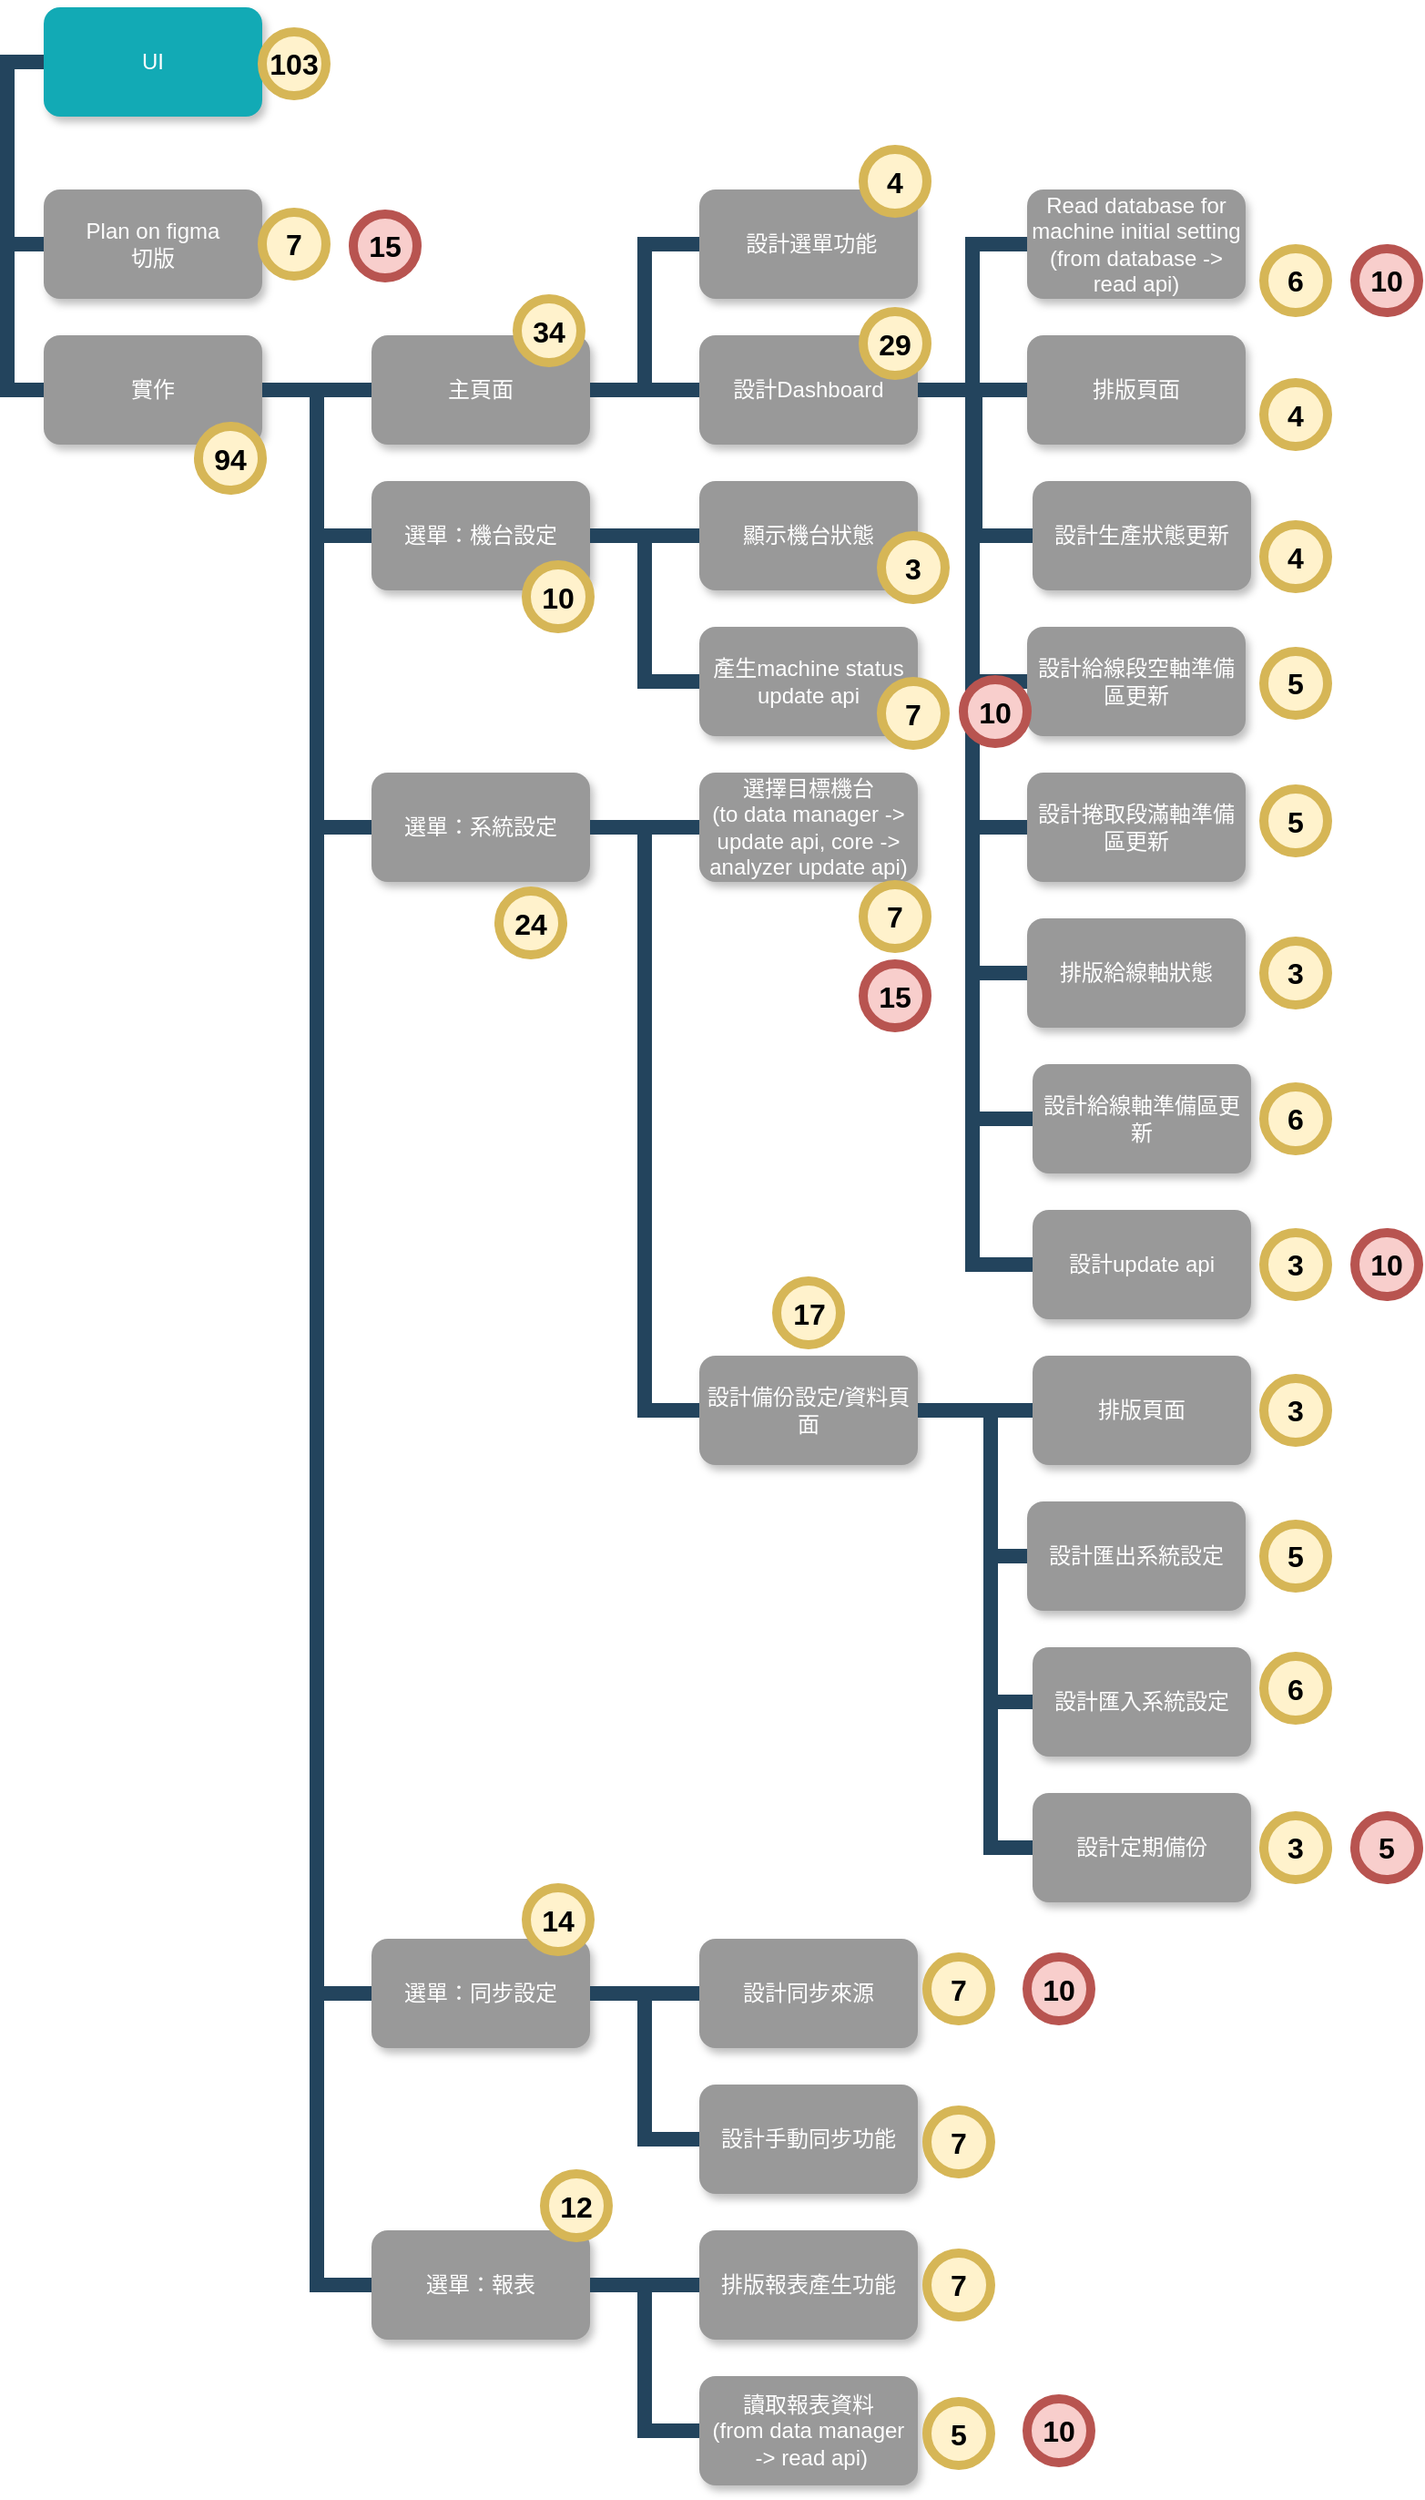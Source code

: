 <mxfile version="21.6.8" type="device">
  <diagram name="Page-1" id="64c3da0e-402f-94eb-ee01-a36477274f13">
    <mxGraphModel dx="1222" dy="1369" grid="1" gridSize="10" guides="1" tooltips="1" connect="1" arrows="1" fold="1" page="1" pageScale="1" pageWidth="1169" pageHeight="826" background="none" math="0" shadow="0">
      <root>
        <mxCell id="0" />
        <mxCell id="1" parent="0" />
        <mxCell id="OGec-YMjxBYPh5rcnH5--235" value="UI" style="whiteSpace=wrap;rounded=1;fillColor=#12AAB5;strokeColor=none;shadow=1;fontColor=#FFFFFF;" parent="1" vertex="1">
          <mxGeometry x="2280" y="300.0" width="120" height="60" as="geometry" />
        </mxCell>
        <mxCell id="OGec-YMjxBYPh5rcnH5--239" value="Plan on figma&#xa;切版" style="whiteSpace=wrap;rounded=1;fillColor=#999999;strokeColor=none;shadow=1;fontColor=#FFFFFF;fontStyle=0" parent="1" vertex="1">
          <mxGeometry x="2280.0" y="400.0" width="120" height="60" as="geometry" />
        </mxCell>
        <mxCell id="OGec-YMjxBYPh5rcnH5--240" value="實作" style="whiteSpace=wrap;rounded=1;fillColor=#999999;strokeColor=none;shadow=1;fontColor=#FFFFFF;fontStyle=0" parent="1" vertex="1">
          <mxGeometry x="2280.0" y="480.0" width="120" height="60" as="geometry" />
        </mxCell>
        <mxCell id="OGec-YMjxBYPh5rcnH5--244" value="" style="edgeStyle=elbowEdgeStyle;elbow=horizontal;rounded=0;fontColor=#000000;endArrow=none;endFill=0;strokeWidth=8;strokeColor=#23445D;" parent="1" source="OGec-YMjxBYPh5rcnH5--235" target="OGec-YMjxBYPh5rcnH5--239" edge="1">
          <mxGeometry width="100" height="100" relative="1" as="geometry">
            <mxPoint x="2250" y="330.0" as="sourcePoint" />
            <mxPoint x="2260.0" y="430.0" as="targetPoint" />
            <Array as="points">
              <mxPoint x="2260" y="380.0" />
            </Array>
          </mxGeometry>
        </mxCell>
        <mxCell id="OGec-YMjxBYPh5rcnH5--245" value="" style="edgeStyle=elbowEdgeStyle;elbow=horizontal;rounded=0;fontColor=#000000;endArrow=none;endFill=0;strokeWidth=8;strokeColor=#23445D;" parent="1" source="OGec-YMjxBYPh5rcnH5--235" target="OGec-YMjxBYPh5rcnH5--240" edge="1">
          <mxGeometry width="100" height="100" relative="1" as="geometry">
            <mxPoint x="2260" y="330.0" as="sourcePoint" />
            <mxPoint x="2260" y="510.0" as="targetPoint" />
            <Array as="points">
              <mxPoint x="2260" y="420.0" />
            </Array>
          </mxGeometry>
        </mxCell>
        <mxCell id="OGec-YMjxBYPh5rcnH5--376" value="主頁面" style="whiteSpace=wrap;rounded=1;fillColor=#999999;strokeColor=none;shadow=1;fontColor=#FFFFFF;fontStyle=0" parent="1" vertex="1">
          <mxGeometry x="2460.0" y="480.0" width="120" height="60" as="geometry" />
        </mxCell>
        <mxCell id="OGec-YMjxBYPh5rcnH5--377" value=" 設計選單功能" style="whiteSpace=wrap;rounded=1;fillColor=#999999;strokeColor=none;shadow=1;fontColor=#FFFFFF;fontStyle=0" parent="1" vertex="1">
          <mxGeometry x="2640.0" y="400.0" width="120" height="60" as="geometry" />
        </mxCell>
        <mxCell id="OGec-YMjxBYPh5rcnH5--378" value="設計Dashboard" style="whiteSpace=wrap;rounded=1;fillColor=#999999;strokeColor=none;shadow=1;fontColor=#FFFFFF;fontStyle=0" parent="1" vertex="1">
          <mxGeometry x="2640.0" y="480.0" width="120" height="60" as="geometry" />
        </mxCell>
        <mxCell id="OGec-YMjxBYPh5rcnH5--379" value="" style="edgeStyle=elbowEdgeStyle;elbow=horizontal;rounded=0;fontColor=#000000;endArrow=none;endFill=0;strokeWidth=8;strokeColor=#23445D;entryX=0;entryY=0.5;entryDx=0;entryDy=0;" parent="1" source="OGec-YMjxBYPh5rcnH5--240" target="OGec-YMjxBYPh5rcnH5--376" edge="1">
          <mxGeometry width="100" height="100" relative="1" as="geometry">
            <mxPoint x="2400" y="509.44" as="sourcePoint" />
            <mxPoint x="2470" y="509.44" as="targetPoint" />
            <Array as="points" />
          </mxGeometry>
        </mxCell>
        <mxCell id="OGec-YMjxBYPh5rcnH5--380" value="" style="edgeStyle=elbowEdgeStyle;elbow=horizontal;rounded=0;fontColor=#000000;endArrow=none;endFill=0;strokeWidth=8;strokeColor=#23445D;exitX=1;exitY=0.5;exitDx=0;exitDy=0;" parent="1" source="OGec-YMjxBYPh5rcnH5--376" target="OGec-YMjxBYPh5rcnH5--378" edge="1">
          <mxGeometry width="100" height="100" relative="1" as="geometry">
            <mxPoint x="2630" y="600" as="sourcePoint" />
            <mxPoint x="2730" y="600" as="targetPoint" />
            <Array as="points" />
          </mxGeometry>
        </mxCell>
        <mxCell id="OGec-YMjxBYPh5rcnH5--381" value="" style="edgeStyle=elbowEdgeStyle;elbow=horizontal;rounded=0;fontColor=#000000;endArrow=none;endFill=0;strokeWidth=8;strokeColor=#23445D;" parent="1" source="OGec-YMjxBYPh5rcnH5--376" target="OGec-YMjxBYPh5rcnH5--377" edge="1">
          <mxGeometry width="100" height="100" relative="1" as="geometry">
            <mxPoint x="2630" y="600" as="sourcePoint" />
            <mxPoint x="2730" y="680" as="targetPoint" />
            <Array as="points" />
          </mxGeometry>
        </mxCell>
        <mxCell id="OGec-YMjxBYPh5rcnH5--382" value="設計給線段空軸準備區更新" style="whiteSpace=wrap;rounded=1;fillColor=#999999;strokeColor=none;shadow=1;fontColor=#FFFFFF;fontStyle=0" parent="1" vertex="1">
          <mxGeometry x="2820.0" y="640.0" width="120" height="60" as="geometry" />
        </mxCell>
        <mxCell id="OGec-YMjxBYPh5rcnH5--383" value="排版頁面" style="whiteSpace=wrap;rounded=1;fillColor=#999999;strokeColor=none;shadow=1;fontColor=#FFFFFF;fontStyle=0" parent="1" vertex="1">
          <mxGeometry x="2820.0" y="480.0" width="120" height="60" as="geometry" />
        </mxCell>
        <mxCell id="OGec-YMjxBYPh5rcnH5--384" value="設計捲取段滿軸準備區更新" style="whiteSpace=wrap;rounded=1;fillColor=#999999;strokeColor=none;shadow=1;fontColor=#FFFFFF;fontStyle=0" parent="1" vertex="1">
          <mxGeometry x="2820.0" y="720.0" width="120" height="60" as="geometry" />
        </mxCell>
        <mxCell id="OGec-YMjxBYPh5rcnH5--385" value="" style="edgeStyle=elbowEdgeStyle;elbow=horizontal;rounded=0;fontColor=#000000;endArrow=none;endFill=0;strokeWidth=8;strokeColor=#23445D;" parent="1" source="OGec-YMjxBYPh5rcnH5--378" target="OGec-YMjxBYPh5rcnH5--384" edge="1">
          <mxGeometry width="100" height="100" relative="1" as="geometry">
            <mxPoint x="2760" y="589.6" as="sourcePoint" />
            <mxPoint x="2820" y="589.6" as="targetPoint" />
            <Array as="points" />
          </mxGeometry>
        </mxCell>
        <mxCell id="OGec-YMjxBYPh5rcnH5--386" value="" style="edgeStyle=elbowEdgeStyle;elbow=horizontal;rounded=0;fontColor=#000000;endArrow=none;endFill=0;strokeWidth=8;strokeColor=#23445D;exitX=1;exitY=0.5;exitDx=0;exitDy=0;" parent="1" source="OGec-YMjxBYPh5rcnH5--378" target="OGec-YMjxBYPh5rcnH5--382" edge="1">
          <mxGeometry width="100" height="100" relative="1" as="geometry">
            <mxPoint x="2760" y="590" as="sourcePoint" />
            <mxPoint x="2820" y="619.2" as="targetPoint" />
            <Array as="points" />
          </mxGeometry>
        </mxCell>
        <mxCell id="OGec-YMjxBYPh5rcnH5--387" value="" style="edgeStyle=elbowEdgeStyle;elbow=horizontal;rounded=0;fontColor=#000000;endArrow=none;endFill=0;strokeWidth=8;strokeColor=#23445D;exitX=1;exitY=0.5;exitDx=0;exitDy=0;" parent="1" source="OGec-YMjxBYPh5rcnH5--378" target="OGec-YMjxBYPh5rcnH5--383" edge="1">
          <mxGeometry width="100" height="100" relative="1" as="geometry">
            <mxPoint x="2770" y="600" as="sourcePoint" />
            <mxPoint x="2830" y="600" as="targetPoint" />
            <Array as="points" />
          </mxGeometry>
        </mxCell>
        <mxCell id="OGec-YMjxBYPh5rcnH5--388" value="Read database for machine initial setting&#xa;(from database -&gt; read api)" style="whiteSpace=wrap;rounded=1;fillColor=#999999;strokeColor=none;shadow=1;fontColor=#FFFFFF;fontStyle=0" parent="1" vertex="1">
          <mxGeometry x="2820.0" y="400.0" width="120" height="60" as="geometry" />
        </mxCell>
        <mxCell id="OGec-YMjxBYPh5rcnH5--389" value="" style="edgeStyle=elbowEdgeStyle;elbow=horizontal;rounded=0;fontColor=#000000;endArrow=none;endFill=0;strokeWidth=8;strokeColor=#23445D;exitX=1;exitY=0.5;exitDx=0;exitDy=0;" parent="1" source="OGec-YMjxBYPh5rcnH5--378" target="OGec-YMjxBYPh5rcnH5--388" edge="1">
          <mxGeometry width="100" height="100" relative="1" as="geometry">
            <mxPoint x="2770" y="600" as="sourcePoint" />
            <mxPoint x="2830" y="440" as="targetPoint" />
            <Array as="points" />
          </mxGeometry>
        </mxCell>
        <mxCell id="OGec-YMjxBYPh5rcnH5--390" value="選單：機台設定" style="whiteSpace=wrap;rounded=1;fillColor=#999999;strokeColor=none;shadow=1;fontColor=#FFFFFF;fontStyle=0" parent="1" vertex="1">
          <mxGeometry x="2460.0" y="560.0" width="120" height="60" as="geometry" />
        </mxCell>
        <mxCell id="OGec-YMjxBYPh5rcnH5--391" value="" style="edgeStyle=elbowEdgeStyle;elbow=horizontal;rounded=0;fontColor=#000000;endArrow=none;endFill=0;strokeWidth=8;strokeColor=#23445D;" parent="1" source="OGec-YMjxBYPh5rcnH5--240" target="OGec-YMjxBYPh5rcnH5--390" edge="1">
          <mxGeometry width="100" height="100" relative="1" as="geometry">
            <mxPoint x="2590" y="520" as="sourcePoint" />
            <mxPoint x="2650" y="360" as="targetPoint" />
            <Array as="points" />
          </mxGeometry>
        </mxCell>
        <mxCell id="OGec-YMjxBYPh5rcnH5--392" value="選單：系統設定" style="whiteSpace=wrap;rounded=1;fillColor=#999999;strokeColor=none;shadow=1;fontColor=#FFFFFF;fontStyle=0" parent="1" vertex="1">
          <mxGeometry x="2460.0" y="720.0" width="120" height="60" as="geometry" />
        </mxCell>
        <mxCell id="OGec-YMjxBYPh5rcnH5--393" value="顯示機台狀態" style="whiteSpace=wrap;rounded=1;fillColor=#999999;strokeColor=none;shadow=1;fontColor=#FFFFFF;fontStyle=0" parent="1" vertex="1">
          <mxGeometry x="2640.0" y="560.0" width="120" height="60" as="geometry" />
        </mxCell>
        <mxCell id="OGec-YMjxBYPh5rcnH5--394" value="" style="edgeStyle=elbowEdgeStyle;elbow=horizontal;rounded=0;fontColor=#000000;endArrow=none;endFill=0;strokeWidth=8;strokeColor=#23445D;" parent="1" source="OGec-YMjxBYPh5rcnH5--390" target="OGec-YMjxBYPh5rcnH5--393" edge="1">
          <mxGeometry width="100" height="100" relative="1" as="geometry">
            <mxPoint x="2580" y="589.6" as="sourcePoint" />
            <mxPoint x="2640" y="589.6" as="targetPoint" />
            <Array as="points" />
          </mxGeometry>
        </mxCell>
        <mxCell id="OGec-YMjxBYPh5rcnH5--395" value="排版給線軸狀態" style="whiteSpace=wrap;rounded=1;fillColor=#999999;strokeColor=none;shadow=1;fontColor=#FFFFFF;fontStyle=0" parent="1" vertex="1">
          <mxGeometry x="2820.0" y="800.0" width="120" height="60" as="geometry" />
        </mxCell>
        <mxCell id="OGec-YMjxBYPh5rcnH5--396" value="" style="edgeStyle=elbowEdgeStyle;elbow=horizontal;rounded=0;fontColor=#000000;endArrow=none;endFill=0;strokeWidth=8;strokeColor=#23445D;exitX=1;exitY=0.5;exitDx=0;exitDy=0;" parent="1" source="OGec-YMjxBYPh5rcnH5--378" target="OGec-YMjxBYPh5rcnH5--395" edge="1">
          <mxGeometry width="100" height="100" relative="1" as="geometry">
            <mxPoint x="2770" y="600" as="sourcePoint" />
            <mxPoint x="2830" y="600" as="targetPoint" />
            <Array as="points" />
          </mxGeometry>
        </mxCell>
        <mxCell id="OGec-YMjxBYPh5rcnH5--397" value="選擇目標機台&#xa;(to data manager -&gt; update api, core -&gt; analyzer update api)" style="whiteSpace=wrap;rounded=1;fillColor=#999999;strokeColor=none;shadow=1;fontColor=#FFFFFF;fontStyle=0" parent="1" vertex="1">
          <mxGeometry x="2640.0" y="720.0" width="120" height="60" as="geometry" />
        </mxCell>
        <mxCell id="OGec-YMjxBYPh5rcnH5--398" value="" style="edgeStyle=elbowEdgeStyle;elbow=horizontal;rounded=0;fontColor=#000000;endArrow=none;endFill=0;strokeWidth=8;strokeColor=#23445D;" parent="1" source="OGec-YMjxBYPh5rcnH5--240" target="OGec-YMjxBYPh5rcnH5--392" edge="1">
          <mxGeometry width="100" height="100" relative="1" as="geometry">
            <mxPoint x="2410" y="520" as="sourcePoint" />
            <mxPoint x="2470" y="680" as="targetPoint" />
            <Array as="points" />
          </mxGeometry>
        </mxCell>
        <mxCell id="OGec-YMjxBYPh5rcnH5--399" value="" style="edgeStyle=elbowEdgeStyle;elbow=horizontal;rounded=0;fontColor=#000000;endArrow=none;endFill=0;strokeWidth=8;strokeColor=#23445D;" parent="1" source="OGec-YMjxBYPh5rcnH5--392" target="OGec-YMjxBYPh5rcnH5--397" edge="1">
          <mxGeometry width="100" height="100" relative="1" as="geometry">
            <mxPoint x="2580" y="749.47" as="sourcePoint" />
            <mxPoint x="2640" y="749.47" as="targetPoint" />
            <Array as="points" />
          </mxGeometry>
        </mxCell>
        <mxCell id="OGec-YMjxBYPh5rcnH5--400" value="設計備份設定/資料頁面" style="whiteSpace=wrap;rounded=1;fillColor=#999999;strokeColor=none;shadow=1;fontColor=#FFFFFF;fontStyle=0" parent="1" vertex="1">
          <mxGeometry x="2640.0" y="1040.0" width="120" height="60" as="geometry" />
        </mxCell>
        <mxCell id="OGec-YMjxBYPh5rcnH5--401" value="" style="edgeStyle=elbowEdgeStyle;elbow=horizontal;rounded=0;fontColor=#000000;endArrow=none;endFill=0;strokeWidth=8;strokeColor=#23445D;" parent="1" source="OGec-YMjxBYPh5rcnH5--392" target="OGec-YMjxBYPh5rcnH5--400" edge="1">
          <mxGeometry width="100" height="100" relative="1" as="geometry">
            <mxPoint x="2590" y="760" as="sourcePoint" />
            <mxPoint x="2650" y="760" as="targetPoint" />
            <Array as="points" />
          </mxGeometry>
        </mxCell>
        <mxCell id="OGec-YMjxBYPh5rcnH5--402" value="設計生產狀態更新" style="whiteSpace=wrap;rounded=1;fillColor=#999999;strokeColor=none;shadow=1;fontColor=#FFFFFF;fontStyle=0" parent="1" vertex="1">
          <mxGeometry x="2823.0" y="560.0" width="120" height="60" as="geometry" />
        </mxCell>
        <mxCell id="OGec-YMjxBYPh5rcnH5--403" value="" style="edgeStyle=elbowEdgeStyle;elbow=horizontal;rounded=0;fontColor=#000000;endArrow=none;endFill=0;strokeWidth=8;strokeColor=#23445D;" parent="1" source="OGec-YMjxBYPh5rcnH5--378" target="OGec-YMjxBYPh5rcnH5--402" edge="1">
          <mxGeometry width="100" height="100" relative="1" as="geometry">
            <mxPoint x="2770" y="520" as="sourcePoint" />
            <mxPoint x="2830" y="440" as="targetPoint" />
            <Array as="points" />
          </mxGeometry>
        </mxCell>
        <mxCell id="OGec-YMjxBYPh5rcnH5--404" value="設計給線軸準備區更新" style="whiteSpace=wrap;rounded=1;fillColor=#999999;strokeColor=none;shadow=1;fontColor=#FFFFFF;fontStyle=0" parent="1" vertex="1">
          <mxGeometry x="2823.0" y="880.0" width="120" height="60" as="geometry" />
        </mxCell>
        <mxCell id="OGec-YMjxBYPh5rcnH5--405" value="" style="edgeStyle=elbowEdgeStyle;elbow=horizontal;rounded=0;fontColor=#000000;endArrow=none;endFill=0;strokeWidth=8;strokeColor=#23445D;" parent="1" source="OGec-YMjxBYPh5rcnH5--378" target="OGec-YMjxBYPh5rcnH5--404" edge="1">
          <mxGeometry width="100" height="100" relative="1" as="geometry">
            <mxPoint x="2770" y="520" as="sourcePoint" />
            <mxPoint x="2830" y="760" as="targetPoint" />
            <Array as="points">
              <mxPoint x="2790" y="670" />
            </Array>
          </mxGeometry>
        </mxCell>
        <mxCell id="OGec-YMjxBYPh5rcnH5--407" value="設計update api" style="whiteSpace=wrap;rounded=1;fillColor=#999999;strokeColor=none;shadow=1;fontColor=#FFFFFF;fontStyle=0" parent="1" vertex="1">
          <mxGeometry x="2823.0" y="960.0" width="120" height="60" as="geometry" />
        </mxCell>
        <mxCell id="OGec-YMjxBYPh5rcnH5--408" value="" style="edgeStyle=elbowEdgeStyle;elbow=horizontal;rounded=0;fontColor=#000000;endArrow=none;endFill=0;strokeWidth=8;strokeColor=#23445D;" parent="1" source="OGec-YMjxBYPh5rcnH5--378" target="OGec-YMjxBYPh5rcnH5--407" edge="1">
          <mxGeometry width="100" height="100" relative="1" as="geometry">
            <mxPoint x="2770" y="520" as="sourcePoint" />
            <mxPoint x="2833" y="920" as="targetPoint" />
            <Array as="points">
              <mxPoint x="2790" y="750" />
            </Array>
          </mxGeometry>
        </mxCell>
        <mxCell id="OGec-YMjxBYPh5rcnH5--409" value="產生machine status update api" style="whiteSpace=wrap;rounded=1;fillColor=#999999;strokeColor=none;shadow=1;fontColor=#FFFFFF;fontStyle=0" parent="1" vertex="1">
          <mxGeometry x="2640.0" y="640.0" width="120" height="60" as="geometry" />
        </mxCell>
        <mxCell id="OGec-YMjxBYPh5rcnH5--410" value="" style="edgeStyle=elbowEdgeStyle;elbow=horizontal;rounded=0;fontColor=#000000;endArrow=none;endFill=0;strokeWidth=8;strokeColor=#23445D;" parent="1" source="OGec-YMjxBYPh5rcnH5--390" target="OGec-YMjxBYPh5rcnH5--409" edge="1">
          <mxGeometry width="100" height="100" relative="1" as="geometry">
            <mxPoint x="2590" y="600" as="sourcePoint" />
            <mxPoint x="2650" y="600" as="targetPoint" />
            <Array as="points" />
          </mxGeometry>
        </mxCell>
        <mxCell id="OGec-YMjxBYPh5rcnH5--418" value="排版頁面" style="whiteSpace=wrap;rounded=1;fillColor=#999999;strokeColor=none;shadow=1;fontColor=#FFFFFF;fontStyle=0" parent="1" vertex="1">
          <mxGeometry x="2823.0" y="1040.0" width="120" height="60" as="geometry" />
        </mxCell>
        <mxCell id="OGec-YMjxBYPh5rcnH5--419" value="設計匯出系統設定" style="whiteSpace=wrap;rounded=1;fillColor=#999999;strokeColor=none;shadow=1;fontColor=#FFFFFF;fontStyle=0" parent="1" vertex="1">
          <mxGeometry x="2820.0" y="1120.0" width="120" height="60" as="geometry" />
        </mxCell>
        <mxCell id="OGec-YMjxBYPh5rcnH5--420" value="設計匯入系統設定" style="whiteSpace=wrap;rounded=1;fillColor=#999999;strokeColor=none;shadow=1;fontColor=#FFFFFF;fontStyle=0" parent="1" vertex="1">
          <mxGeometry x="2823.0" y="1200.0" width="120" height="60" as="geometry" />
        </mxCell>
        <mxCell id="OGec-YMjxBYPh5rcnH5--421" value="設計定期備份" style="whiteSpace=wrap;rounded=1;fillColor=#999999;strokeColor=none;shadow=1;fontColor=#FFFFFF;fontStyle=0" parent="1" vertex="1">
          <mxGeometry x="2823.0" y="1280.0" width="120" height="60" as="geometry" />
        </mxCell>
        <mxCell id="OGec-YMjxBYPh5rcnH5--422" value="" style="edgeStyle=elbowEdgeStyle;elbow=horizontal;rounded=0;fontColor=#000000;endArrow=none;endFill=0;strokeWidth=8;strokeColor=#23445D;" parent="1" source="OGec-YMjxBYPh5rcnH5--400" target="OGec-YMjxBYPh5rcnH5--418" edge="1">
          <mxGeometry width="100" height="100" relative="1" as="geometry">
            <mxPoint x="2770" y="520" as="sourcePoint" />
            <mxPoint x="2833" y="1000" as="targetPoint" />
            <Array as="points">
              <mxPoint x="2790" y="1070" />
            </Array>
          </mxGeometry>
        </mxCell>
        <mxCell id="OGec-YMjxBYPh5rcnH5--423" value="" style="edgeStyle=elbowEdgeStyle;elbow=horizontal;rounded=0;fontColor=#000000;endArrow=none;endFill=0;strokeWidth=8;strokeColor=#23445D;" parent="1" target="OGec-YMjxBYPh5rcnH5--419" edge="1">
          <mxGeometry width="100" height="100" relative="1" as="geometry">
            <mxPoint x="2760" y="1070" as="sourcePoint" />
            <mxPoint x="2833" y="1080" as="targetPoint" />
            <Array as="points">
              <mxPoint x="2800" y="1080" />
            </Array>
          </mxGeometry>
        </mxCell>
        <mxCell id="OGec-YMjxBYPh5rcnH5--424" value="" style="edgeStyle=elbowEdgeStyle;elbow=horizontal;rounded=0;fontColor=#000000;endArrow=none;endFill=0;strokeWidth=8;strokeColor=#23445D;exitX=1;exitY=0.5;exitDx=0;exitDy=0;" parent="1" source="OGec-YMjxBYPh5rcnH5--400" target="OGec-YMjxBYPh5rcnH5--420" edge="1">
          <mxGeometry width="100" height="100" relative="1" as="geometry">
            <mxPoint x="2770" y="1080" as="sourcePoint" />
            <mxPoint x="2830" y="1160" as="targetPoint" />
            <Array as="points">
              <mxPoint x="2800" y="1160" />
            </Array>
          </mxGeometry>
        </mxCell>
        <mxCell id="OGec-YMjxBYPh5rcnH5--425" value="" style="edgeStyle=elbowEdgeStyle;elbow=horizontal;rounded=0;fontColor=#000000;endArrow=none;endFill=0;strokeWidth=8;strokeColor=#23445D;exitX=1;exitY=0.5;exitDx=0;exitDy=0;" parent="1" source="OGec-YMjxBYPh5rcnH5--400" target="OGec-YMjxBYPh5rcnH5--421" edge="1">
          <mxGeometry width="100" height="100" relative="1" as="geometry">
            <mxPoint x="2770" y="1080" as="sourcePoint" />
            <mxPoint x="2833" y="1240" as="targetPoint" />
            <Array as="points">
              <mxPoint x="2800" y="1200" />
            </Array>
          </mxGeometry>
        </mxCell>
        <mxCell id="OGec-YMjxBYPh5rcnH5--426" value="選單：同步設定" style="whiteSpace=wrap;rounded=1;fillColor=#999999;strokeColor=none;shadow=1;fontColor=#FFFFFF;fontStyle=0" parent="1" vertex="1">
          <mxGeometry x="2460.0" y="1360.0" width="120" height="60" as="geometry" />
        </mxCell>
        <mxCell id="OGec-YMjxBYPh5rcnH5--427" value="" style="edgeStyle=elbowEdgeStyle;elbow=horizontal;rounded=0;fontColor=#000000;endArrow=none;endFill=0;strokeWidth=8;strokeColor=#23445D;" parent="1" source="OGec-YMjxBYPh5rcnH5--240" target="OGec-YMjxBYPh5rcnH5--426" edge="1">
          <mxGeometry width="100" height="100" relative="1" as="geometry">
            <mxPoint x="2410" y="520" as="sourcePoint" />
            <mxPoint x="2470" y="760" as="targetPoint" />
            <Array as="points" />
          </mxGeometry>
        </mxCell>
        <mxCell id="OGec-YMjxBYPh5rcnH5--428" value="設計同步來源" style="whiteSpace=wrap;rounded=1;fillColor=#999999;strokeColor=none;shadow=1;fontColor=#FFFFFF;fontStyle=0" parent="1" vertex="1">
          <mxGeometry x="2640.0" y="1360.0" width="120" height="60" as="geometry" />
        </mxCell>
        <mxCell id="OGec-YMjxBYPh5rcnH5--429" value="" style="edgeStyle=elbowEdgeStyle;elbow=horizontal;rounded=0;fontColor=#000000;endArrow=none;endFill=0;strokeWidth=8;strokeColor=#23445D;" parent="1" source="OGec-YMjxBYPh5rcnH5--426" target="OGec-YMjxBYPh5rcnH5--428" edge="1">
          <mxGeometry width="100" height="100" relative="1" as="geometry">
            <mxPoint x="2580" y="1389.23" as="sourcePoint" />
            <mxPoint x="2640" y="1389.23" as="targetPoint" />
            <Array as="points" />
          </mxGeometry>
        </mxCell>
        <mxCell id="OGec-YMjxBYPh5rcnH5--430" value="設計手動同步功能" style="whiteSpace=wrap;rounded=1;fillColor=#999999;strokeColor=none;shadow=1;fontColor=#FFFFFF;fontStyle=0" parent="1" vertex="1">
          <mxGeometry x="2640.0" y="1440.0" width="120" height="60" as="geometry" />
        </mxCell>
        <mxCell id="OGec-YMjxBYPh5rcnH5--431" value="" style="edgeStyle=elbowEdgeStyle;elbow=horizontal;rounded=0;fontColor=#000000;endArrow=none;endFill=0;strokeWidth=8;strokeColor=#23445D;" parent="1" source="OGec-YMjxBYPh5rcnH5--426" target="OGec-YMjxBYPh5rcnH5--430" edge="1">
          <mxGeometry width="100" height="100" relative="1" as="geometry">
            <mxPoint x="2590" y="1400" as="sourcePoint" />
            <mxPoint x="2650" y="1400" as="targetPoint" />
            <Array as="points" />
          </mxGeometry>
        </mxCell>
        <mxCell id="OGec-YMjxBYPh5rcnH5--432" value="選單：報表" style="whiteSpace=wrap;rounded=1;fillColor=#999999;strokeColor=none;shadow=1;fontColor=#FFFFFF;fontStyle=0" parent="1" vertex="1">
          <mxGeometry x="2460.0" y="1520.0" width="120" height="60" as="geometry" />
        </mxCell>
        <mxCell id="OGec-YMjxBYPh5rcnH5--433" value="排版報表產生功能" style="whiteSpace=wrap;rounded=1;fillColor=#999999;strokeColor=none;shadow=1;fontColor=#FFFFFF;fontStyle=0" parent="1" vertex="1">
          <mxGeometry x="2640.0" y="1520.0" width="120" height="60" as="geometry" />
        </mxCell>
        <mxCell id="OGec-YMjxBYPh5rcnH5--434" value="" style="edgeStyle=elbowEdgeStyle;elbow=horizontal;rounded=0;fontColor=#000000;endArrow=none;endFill=0;strokeWidth=8;strokeColor=#23445D;" parent="1" source="OGec-YMjxBYPh5rcnH5--432" target="OGec-YMjxBYPh5rcnH5--433" edge="1">
          <mxGeometry width="100" height="100" relative="1" as="geometry">
            <mxPoint x="2590" y="1400" as="sourcePoint" />
            <mxPoint x="2650" y="1480" as="targetPoint" />
            <Array as="points" />
          </mxGeometry>
        </mxCell>
        <mxCell id="OGec-YMjxBYPh5rcnH5--435" value="" style="edgeStyle=elbowEdgeStyle;elbow=horizontal;rounded=0;fontColor=#000000;endArrow=none;endFill=0;strokeWidth=8;strokeColor=#23445D;" parent="1" source="OGec-YMjxBYPh5rcnH5--240" target="OGec-YMjxBYPh5rcnH5--432" edge="1">
          <mxGeometry width="100" height="100" relative="1" as="geometry">
            <mxPoint x="2410" y="520" as="sourcePoint" />
            <mxPoint x="2470" y="1400" as="targetPoint" />
            <Array as="points" />
          </mxGeometry>
        </mxCell>
        <mxCell id="OGec-YMjxBYPh5rcnH5--436" value="讀取報表資料&#xa;(from data manager&#xa; -&gt; read api)" style="whiteSpace=wrap;rounded=1;fillColor=#999999;strokeColor=none;shadow=1;fontColor=#FFFFFF;fontStyle=0" parent="1" vertex="1">
          <mxGeometry x="2640.0" y="1600.0" width="120" height="60" as="geometry" />
        </mxCell>
        <mxCell id="OGec-YMjxBYPh5rcnH5--437" value="" style="edgeStyle=elbowEdgeStyle;elbow=horizontal;rounded=0;fontColor=#000000;endArrow=none;endFill=0;strokeWidth=8;strokeColor=#23445D;" parent="1" source="OGec-YMjxBYPh5rcnH5--432" target="OGec-YMjxBYPh5rcnH5--436" edge="1">
          <mxGeometry width="100" height="100" relative="1" as="geometry">
            <mxPoint x="2590" y="1560" as="sourcePoint" />
            <mxPoint x="2650" y="1560" as="targetPoint" />
            <Array as="points" />
          </mxGeometry>
        </mxCell>
        <mxCell id="bXA-Rw4eIvZCCJUGhv4U-283" value="7" style="ellipse;whiteSpace=wrap;html=1;aspect=fixed;fontSize=16;fontStyle=1;labelBackgroundColor=none;fillColor=#fff2cc;strokeColor=#d6b656;strokeWidth=5;" parent="1" vertex="1">
          <mxGeometry x="2400" y="412.5" width="35" height="35" as="geometry" />
        </mxCell>
        <mxCell id="bXA-Rw4eIvZCCJUGhv4U-284" value="6" style="ellipse;whiteSpace=wrap;html=1;aspect=fixed;fontSize=16;fontStyle=1;labelBackgroundColor=none;fillColor=#fff2cc;strokeColor=#d6b656;strokeWidth=5;" parent="1" vertex="1">
          <mxGeometry x="2950" y="432.5" width="35" height="35" as="geometry" />
        </mxCell>
        <mxCell id="bXA-Rw4eIvZCCJUGhv4U-285" value="4" style="ellipse;whiteSpace=wrap;html=1;aspect=fixed;fontSize=16;fontStyle=1;labelBackgroundColor=none;fillColor=#fff2cc;strokeColor=#d6b656;strokeWidth=5;" parent="1" vertex="1">
          <mxGeometry x="2950" y="506" width="35" height="35" as="geometry" />
        </mxCell>
        <mxCell id="bXA-Rw4eIvZCCJUGhv4U-286" value="4" style="ellipse;whiteSpace=wrap;html=1;aspect=fixed;fontSize=16;fontStyle=1;labelBackgroundColor=none;fillColor=#fff2cc;strokeColor=#d6b656;strokeWidth=5;" parent="1" vertex="1">
          <mxGeometry x="2950" y="584" width="35" height="35" as="geometry" />
        </mxCell>
        <mxCell id="bXA-Rw4eIvZCCJUGhv4U-287" value="5" style="ellipse;whiteSpace=wrap;html=1;aspect=fixed;fontSize=16;fontStyle=1;labelBackgroundColor=none;fillColor=#fff2cc;strokeColor=#d6b656;strokeWidth=5;" parent="1" vertex="1">
          <mxGeometry x="2950" y="653.5" width="35" height="35" as="geometry" />
        </mxCell>
        <mxCell id="bXA-Rw4eIvZCCJUGhv4U-288" value="5" style="ellipse;whiteSpace=wrap;html=1;aspect=fixed;fontSize=16;fontStyle=1;labelBackgroundColor=none;fillColor=#fff2cc;strokeColor=#d6b656;strokeWidth=5;" parent="1" vertex="1">
          <mxGeometry x="2950" y="729" width="35" height="35" as="geometry" />
        </mxCell>
        <mxCell id="bXA-Rw4eIvZCCJUGhv4U-289" value="3" style="ellipse;whiteSpace=wrap;html=1;aspect=fixed;fontSize=16;fontStyle=1;labelBackgroundColor=none;fillColor=#fff2cc;strokeColor=#d6b656;strokeWidth=5;" parent="1" vertex="1">
          <mxGeometry x="2950" y="812.5" width="35" height="35" as="geometry" />
        </mxCell>
        <mxCell id="bXA-Rw4eIvZCCJUGhv4U-290" value="6" style="ellipse;whiteSpace=wrap;html=1;aspect=fixed;fontSize=16;fontStyle=1;labelBackgroundColor=none;fillColor=#fff2cc;strokeColor=#d6b656;strokeWidth=5;" parent="1" vertex="1">
          <mxGeometry x="2950" y="892.5" width="35" height="35" as="geometry" />
        </mxCell>
        <mxCell id="bXA-Rw4eIvZCCJUGhv4U-291" value="3" style="ellipse;whiteSpace=wrap;html=1;aspect=fixed;fontSize=16;fontStyle=1;labelBackgroundColor=none;fillColor=#fff2cc;strokeColor=#d6b656;strokeWidth=5;" parent="1" vertex="1">
          <mxGeometry x="2950" y="972.5" width="35" height="35" as="geometry" />
        </mxCell>
        <mxCell id="bXA-Rw4eIvZCCJUGhv4U-292" value="29" style="ellipse;whiteSpace=wrap;html=1;aspect=fixed;fontSize=16;fontStyle=1;labelBackgroundColor=none;fillColor=#fff2cc;strokeColor=#d6b656;strokeWidth=5;" parent="1" vertex="1">
          <mxGeometry x="2730" y="467" width="35" height="35" as="geometry" />
        </mxCell>
        <mxCell id="bXA-Rw4eIvZCCJUGhv4U-293" value="4" style="ellipse;whiteSpace=wrap;html=1;aspect=fixed;fontSize=16;fontStyle=1;labelBackgroundColor=none;fillColor=#fff2cc;strokeColor=#d6b656;strokeWidth=5;" parent="1" vertex="1">
          <mxGeometry x="2730" y="378" width="35" height="35" as="geometry" />
        </mxCell>
        <mxCell id="bXA-Rw4eIvZCCJUGhv4U-294" value="3" style="ellipse;whiteSpace=wrap;html=1;aspect=fixed;fontSize=16;fontStyle=1;labelBackgroundColor=none;fillColor=#fff2cc;strokeColor=#d6b656;strokeWidth=5;" parent="1" vertex="1">
          <mxGeometry x="2740" y="590" width="35" height="35" as="geometry" />
        </mxCell>
        <mxCell id="bXA-Rw4eIvZCCJUGhv4U-295" value="7" style="ellipse;whiteSpace=wrap;html=1;aspect=fixed;fontSize=16;fontStyle=1;labelBackgroundColor=none;fillColor=#fff2cc;strokeColor=#d6b656;strokeWidth=5;" parent="1" vertex="1">
          <mxGeometry x="2740" y="670" width="35" height="35" as="geometry" />
        </mxCell>
        <mxCell id="bXA-Rw4eIvZCCJUGhv4U-296" value="7" style="ellipse;whiteSpace=wrap;html=1;aspect=fixed;fontSize=16;fontStyle=1;labelBackgroundColor=none;fillColor=#fff2cc;strokeColor=#d6b656;strokeWidth=5;" parent="1" vertex="1">
          <mxGeometry x="2730" y="781.5" width="35" height="35" as="geometry" />
        </mxCell>
        <mxCell id="bXA-Rw4eIvZCCJUGhv4U-297" value="17" style="ellipse;whiteSpace=wrap;html=1;aspect=fixed;fontSize=16;fontStyle=1;labelBackgroundColor=none;fillColor=#fff2cc;strokeColor=#d6b656;strokeWidth=5;" parent="1" vertex="1">
          <mxGeometry x="2682.5" y="999" width="35" height="35" as="geometry" />
        </mxCell>
        <mxCell id="bXA-Rw4eIvZCCJUGhv4U-298" value="10" style="ellipse;whiteSpace=wrap;html=1;aspect=fixed;fontSize=16;fontStyle=1;labelBackgroundColor=none;fillColor=#fff2cc;strokeColor=#d6b656;strokeWidth=5;" parent="1" vertex="1">
          <mxGeometry x="2545" y="606" width="35" height="35" as="geometry" />
        </mxCell>
        <mxCell id="bXA-Rw4eIvZCCJUGhv4U-299" value="3" style="ellipse;whiteSpace=wrap;html=1;aspect=fixed;fontSize=16;fontStyle=1;labelBackgroundColor=none;fillColor=#fff2cc;strokeColor=#d6b656;strokeWidth=5;" parent="1" vertex="1">
          <mxGeometry x="2950" y="1052.5" width="35" height="35" as="geometry" />
        </mxCell>
        <mxCell id="bXA-Rw4eIvZCCJUGhv4U-300" value="5" style="ellipse;whiteSpace=wrap;html=1;aspect=fixed;fontSize=16;fontStyle=1;labelBackgroundColor=none;fillColor=#fff2cc;strokeColor=#d6b656;strokeWidth=5;" parent="1" vertex="1">
          <mxGeometry x="2950" y="1132.5" width="35" height="35" as="geometry" />
        </mxCell>
        <mxCell id="bXA-Rw4eIvZCCJUGhv4U-301" value="6" style="ellipse;whiteSpace=wrap;html=1;aspect=fixed;fontSize=16;fontStyle=1;labelBackgroundColor=none;fillColor=#fff2cc;strokeColor=#d6b656;strokeWidth=5;" parent="1" vertex="1">
          <mxGeometry x="2950" y="1205" width="35" height="35" as="geometry" />
        </mxCell>
        <mxCell id="bXA-Rw4eIvZCCJUGhv4U-302" value="3" style="ellipse;whiteSpace=wrap;html=1;aspect=fixed;fontSize=16;fontStyle=1;labelBackgroundColor=none;fillColor=#fff2cc;strokeColor=#d6b656;strokeWidth=5;" parent="1" vertex="1">
          <mxGeometry x="2950" y="1292.5" width="35" height="35" as="geometry" />
        </mxCell>
        <mxCell id="bXA-Rw4eIvZCCJUGhv4U-303" value="24" style="ellipse;whiteSpace=wrap;html=1;aspect=fixed;fontSize=16;fontStyle=1;labelBackgroundColor=none;fillColor=#fff2cc;strokeColor=#d6b656;strokeWidth=5;" parent="1" vertex="1">
          <mxGeometry x="2530" y="785" width="35" height="35" as="geometry" />
        </mxCell>
        <mxCell id="bXA-Rw4eIvZCCJUGhv4U-304" value="7" style="ellipse;whiteSpace=wrap;html=1;aspect=fixed;fontSize=16;fontStyle=1;labelBackgroundColor=none;fillColor=#fff2cc;strokeColor=#d6b656;strokeWidth=5;" parent="1" vertex="1">
          <mxGeometry x="2765" y="1370" width="35" height="35" as="geometry" />
        </mxCell>
        <mxCell id="bXA-Rw4eIvZCCJUGhv4U-305" value="7" style="ellipse;whiteSpace=wrap;html=1;aspect=fixed;fontSize=16;fontStyle=1;labelBackgroundColor=none;fillColor=#fff2cc;strokeColor=#d6b656;strokeWidth=5;" parent="1" vertex="1">
          <mxGeometry x="2765" y="1454" width="35" height="35" as="geometry" />
        </mxCell>
        <mxCell id="bXA-Rw4eIvZCCJUGhv4U-306" value="7" style="ellipse;whiteSpace=wrap;html=1;aspect=fixed;fontSize=16;fontStyle=1;labelBackgroundColor=none;fillColor=#fff2cc;strokeColor=#d6b656;strokeWidth=5;" parent="1" vertex="1">
          <mxGeometry x="2765" y="1532.5" width="35" height="35" as="geometry" />
        </mxCell>
        <mxCell id="bXA-Rw4eIvZCCJUGhv4U-307" value="5" style="ellipse;whiteSpace=wrap;html=1;aspect=fixed;fontSize=16;fontStyle=1;labelBackgroundColor=none;fillColor=#fff2cc;strokeColor=#d6b656;strokeWidth=5;" parent="1" vertex="1">
          <mxGeometry x="2765" y="1614" width="35" height="35" as="geometry" />
        </mxCell>
        <mxCell id="bXA-Rw4eIvZCCJUGhv4U-308" value="14" style="ellipse;whiteSpace=wrap;html=1;aspect=fixed;fontSize=16;fontStyle=1;labelBackgroundColor=none;fillColor=#fff2cc;strokeColor=#d6b656;strokeWidth=5;" parent="1" vertex="1">
          <mxGeometry x="2545" y="1332" width="35" height="35" as="geometry" />
        </mxCell>
        <mxCell id="bXA-Rw4eIvZCCJUGhv4U-309" value="12" style="ellipse;whiteSpace=wrap;html=1;aspect=fixed;fontSize=16;fontStyle=1;labelBackgroundColor=none;fillColor=#fff2cc;strokeColor=#d6b656;strokeWidth=5;" parent="1" vertex="1">
          <mxGeometry x="2555" y="1489" width="35" height="35" as="geometry" />
        </mxCell>
        <mxCell id="bXA-Rw4eIvZCCJUGhv4U-310" value="34" style="ellipse;whiteSpace=wrap;html=1;aspect=fixed;fontSize=16;fontStyle=1;labelBackgroundColor=none;fillColor=#fff2cc;strokeColor=#d6b656;strokeWidth=5;" parent="1" vertex="1">
          <mxGeometry x="2540" y="460" width="35" height="35" as="geometry" />
        </mxCell>
        <mxCell id="bXA-Rw4eIvZCCJUGhv4U-311" value="94" style="ellipse;whiteSpace=wrap;html=1;aspect=fixed;fontSize=16;fontStyle=1;labelBackgroundColor=none;fillColor=#fff2cc;strokeColor=#d6b656;strokeWidth=5;" parent="1" vertex="1">
          <mxGeometry x="2365" y="530" width="35" height="35" as="geometry" />
        </mxCell>
        <mxCell id="bXA-Rw4eIvZCCJUGhv4U-312" value="103" style="ellipse;whiteSpace=wrap;html=1;aspect=fixed;fontSize=16;fontStyle=1;labelBackgroundColor=none;fillColor=#fff2cc;strokeColor=#d6b656;strokeWidth=5;" parent="1" vertex="1">
          <mxGeometry x="2400" y="313.5" width="35" height="35" as="geometry" />
        </mxCell>
        <mxCell id="muzQWI8Lm1PI14VJZ1gH-235" value="15" style="ellipse;whiteSpace=wrap;html=1;aspect=fixed;fontSize=16;fontStyle=1;labelBackgroundColor=none;fillColor=#f8cecc;strokeColor=#b85450;strokeWidth=5;" parent="1" vertex="1">
          <mxGeometry x="2450" y="413.5" width="35" height="35" as="geometry" />
        </mxCell>
        <mxCell id="muzQWI8Lm1PI14VJZ1gH-236" value="10" style="ellipse;whiteSpace=wrap;html=1;aspect=fixed;fontSize=16;fontStyle=1;labelBackgroundColor=none;fillColor=#f8cecc;strokeColor=#b85450;strokeWidth=5;" parent="1" vertex="1">
          <mxGeometry x="3000" y="972.5" width="35" height="35" as="geometry" />
        </mxCell>
        <mxCell id="muzQWI8Lm1PI14VJZ1gH-237" value="15" style="ellipse;whiteSpace=wrap;html=1;aspect=fixed;fontSize=16;fontStyle=1;labelBackgroundColor=none;fillColor=#f8cecc;strokeColor=#b85450;strokeWidth=5;" parent="1" vertex="1">
          <mxGeometry x="2730" y="825" width="35" height="35" as="geometry" />
        </mxCell>
        <mxCell id="muzQWI8Lm1PI14VJZ1gH-238" value="10" style="ellipse;whiteSpace=wrap;html=1;aspect=fixed;fontSize=16;fontStyle=1;labelBackgroundColor=none;fillColor=#f8cecc;strokeColor=#b85450;strokeWidth=5;" parent="1" vertex="1">
          <mxGeometry x="2820" y="1370" width="35" height="35" as="geometry" />
        </mxCell>
        <mxCell id="muzQWI8Lm1PI14VJZ1gH-239" value="10" style="ellipse;whiteSpace=wrap;html=1;aspect=fixed;fontSize=16;fontStyle=1;labelBackgroundColor=none;fillColor=#f8cecc;strokeColor=#b85450;strokeWidth=5;" parent="1" vertex="1">
          <mxGeometry x="2820" y="1612.5" width="35" height="35" as="geometry" />
        </mxCell>
        <mxCell id="muzQWI8Lm1PI14VJZ1gH-240" value="10" style="ellipse;whiteSpace=wrap;html=1;aspect=fixed;fontSize=16;fontStyle=1;labelBackgroundColor=none;fillColor=#f8cecc;strokeColor=#b85450;strokeWidth=5;" parent="1" vertex="1">
          <mxGeometry x="3000" y="432.5" width="35" height="35" as="geometry" />
        </mxCell>
        <mxCell id="muzQWI8Lm1PI14VJZ1gH-241" value="10" style="ellipse;whiteSpace=wrap;html=1;aspect=fixed;fontSize=16;fontStyle=1;labelBackgroundColor=none;fillColor=#f8cecc;strokeColor=#b85450;strokeWidth=5;" parent="1" vertex="1">
          <mxGeometry x="2785" y="669" width="35" height="35" as="geometry" />
        </mxCell>
        <mxCell id="muzQWI8Lm1PI14VJZ1gH-242" value="5" style="ellipse;whiteSpace=wrap;html=1;aspect=fixed;fontSize=16;fontStyle=1;labelBackgroundColor=none;fillColor=#f8cecc;strokeColor=#b85450;strokeWidth=5;" parent="1" vertex="1">
          <mxGeometry x="3000" y="1292.5" width="35" height="35" as="geometry" />
        </mxCell>
      </root>
    </mxGraphModel>
  </diagram>
</mxfile>
